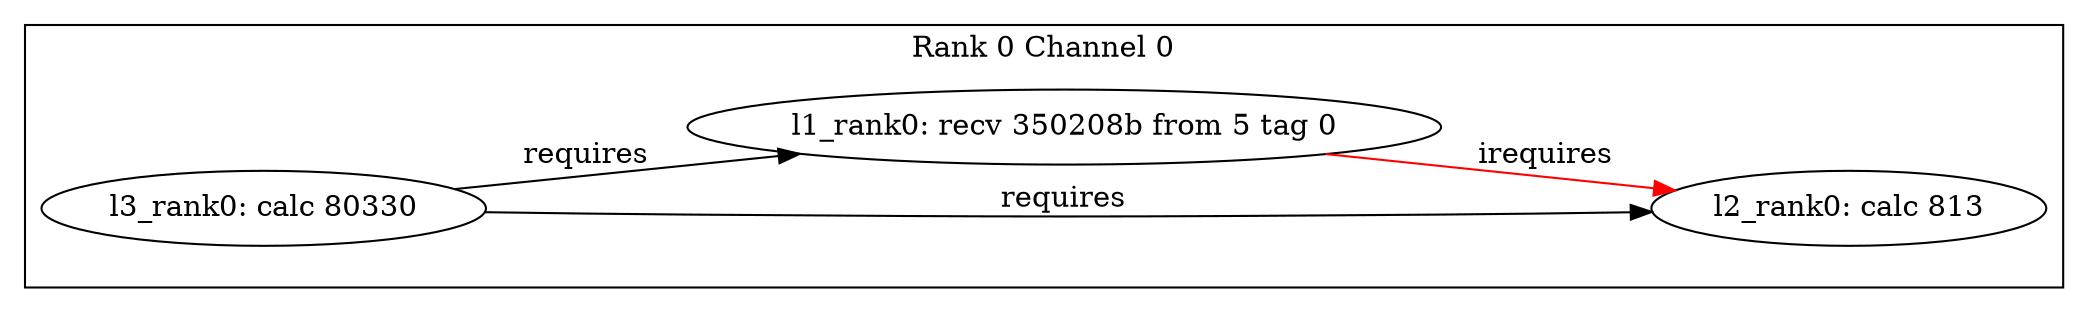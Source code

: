 digraph G {
    rankdir=LR;
    subgraph "cluster_rank_0_channel_0" {
        label = "Rank 0 Channel 0";
        "l3_rank0: calc 80330";
        "l2_rank0: calc 813";
        "l1_rank0: recv 350208b from 5 tag 0";
        "l3_rank0: calc 80330" -> "l1_rank0: recv 350208b from 5 tag 0" [label="requires", color="black"];
        "l3_rank0: calc 80330" -> "l2_rank0: calc 813" [label="requires", color="black"];
        "l1_rank0: recv 350208b from 5 tag 0" -> "l2_rank0: calc 813" [label="irequires", color="red"];
    }
}
